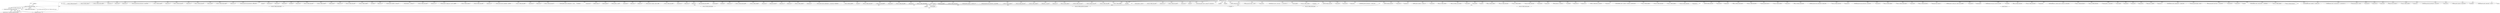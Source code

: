 digraph "0_stb_98fdfc6df88b1e34a736d5e126e6c8139c8de1a6_2@pointer" {
"1000138" [label="(Call,error(f, VORBIS_invalid_first_page))"];
"1000126" [label="(Call,start_page(f))"];
"1000107" [label="(MethodParameterIn,vorb *f)"];
"1000137" [label="(Return,return error(f, VORBIS_invalid_first_page);)"];
"1002110" [label="(Call,error(f, VORBIS_invalid_setup))"];
"1001020" [label="(Call,error(f, VORBIS_outofmem))"];
"1000254" [label="(Call,error(f, VORBIS_invalid_first_page))"];
"1002025" [label="(Call,get_bits(f, 3))"];
"1002907" [label="(Call,get_bits(f,8))"];
"1003196" [label="(Call,get_bits(f,16))"];
"1001392" [label="(Call,setup_temp_free(f,mults,sizeof(mults[0])*c->lookup_values))"];
"1001152" [label="(Call,error(f, VORBIS_outofmem))"];
"1002051" [label="(Call,get_bits(f, 8))"];
"1000585" [label="(Call,error(f, VORBIS_invalid_setup))"];
"1000603" [label="(Call,get_bits(f, 8))"];
"1000769" [label="(Call,error(f, VORBIS_invalid_setup))"];
"1000435" [label="(Call,start_packet(f))"];
"1000321" [label="(Call,error(f, VORBIS_invalid_first_page))"];
"1001843" [label="(Call,get_bits(f, 16))"];
"1001625" [label="(Call,setup_temp_free(f, mults,sizeof(mults[0])*c->lookup_values))"];
"1000332" [label="(Call,get8(f))"];
"1001896" [label="(Call,get_bits(f,16))"];
"1003203" [label="(Call,get_bits(f,8))"];
"1000500" [label="(Call,get_bits(f,8))"];
"1001243" [label="(Call,CHECK(f))"];
"1002453" [label="(Call,get_bits(f,6))"];
"1001340" [label="(Call,error(f, VORBIS_invalid_setup))"];
"1002637" [label="(Call,error(f, VORBIS_outofmem))"];
"1003238" [label="(Call,flush_packet(f))"];
"1001283" [label="(Call,get_bits(f, 32))"];
"1002065" [label="(Call,error(f, VORBIS_invalid_setup))"];
"1002535" [label="(Call,error(f, VORBIS_outofmem))"];
"1000573" [label="(Call,CHECK(f))"];
"1001291" [label="(Call,get_bits(f, 4))"];
"1003265" [label="(Call,setup_malloc(f, sizeof(float) * f->blocksize_1))"];
"1003388" [label="(Call,init_blocksize(f, 1, f->blocksize_1))"];
"1002984" [label="(Call,error(f, VORBIS_invalid_setup))"];
"1002398" [label="(Call,get_bits(f, 16))"];
"1000137" [label="(Return,return error(f, VORBIS_invalid_first_page);)"];
"1002771" [label="(Call,setup_malloc(f, f->mapping_count * sizeof(*f->mapping)))"];
"1003330" [label="(Call,error(f, VORBIS_outofmem))"];
"1001404" [label="(Call,error(f, VORBIS_invalid_setup))"];
"1001249" [label="(Call,get_bits(f, 4))"];
"1002702" [label="(Call,setup_malloc(f, sizeof(r->classdata[j][0]) * classwords))"];
"1000370" [label="(Call,error(f, VORBIS_invalid_setup))"];
"1002324" [label="(Call,get_bits(f, 6))"];
"1003118" [label="(Call,get_bits(f,8))"];
"1003018" [label="(Call,error(f, VORBIS_invalid_setup))"];
"1001469" [label="(Call,setup_malloc(f, sizeof(c->multiplicands[0]) * c->entries        * c->dimensions))"];
"1002504" [label="(Call,get_bits(f,5))"];
"1000259" [label="(Call,getn(f, header, 6))"];
"1000127" [label="(Identifier,f)"];
"1000422" [label="(Call,next_segment(f))"];
"1000875" [label="(Call,setup_malloc(f, c->entries))"];
"1003109" [label="(Call,get_bits(f,8))"];
"1000804" [label="(Call,get_bits(f,1))"];
"1000424" [label="(Call,skip(f, len))"];
"1002846" [label="(Call,setup_malloc(f, f->channels * sizeof(*m->chan)))"];
"1003132" [label="(Call,error(f, VORBIS_invalid_setup))"];
"1000616" [label="(Call,get_bits(f, 8))"];
"1002577" [label="(Call,get_bits(f, 8))"];
"1000328" [label="(Call,get32(f))"];
"1000445" [label="(Call,is_whole_packet_present(f, TRUE))"];
"1000465" [label="(Call,get8_packet(f))"];
"1001754" [label="(Call,CHECK(f))"];
"1003048" [label="(Call,get_bits(f, 4))"];
"1000403" [label="(Call,error(f, VORBIS_invalid_first_page))"];
"1000245" [label="(Call,error(f, VORBIS_invalid_first_page))"];
"1001181" [label="(Call,error(f, VORBIS_outofmem))"];
"1002876" [label="(Call,get_bits(f,4))"];
"1000753" [label="(Call,get_bits(f, ilog(limit)))"];
"1000125" [label="(Call,!start_page(f))"];
"1002035" [label="(Call,get_bits(f, 2))"];
"1002868" [label="(Call,get_bits(f,1))"];
"1000107" [label="(MethodParameterIn,vorb *f)"];
"1000992" [label="(Call,error(f, VORBIS_outofmem))"];
"1002495" [label="(Call,get_bits(f,3))"];
"1001446" [label="(Call,setup_malloc(f, sizeof(c->multiplicands[0]) * c->sorted_entries * c->dimensions))"];
"1002789" [label="(Call,error(f, VORBIS_outofmem))"];
"1000313" [label="(Call,get32(f))"];
"1003146" [label="(Call,error(f, VORBIS_invalid_setup))"];
"1003619" [label="(Call,stb_vorbis_get_file_offset(f))"];
"1001939" [label="(Call,get_bits(f,8))"];
"1003004" [label="(Call,error(f, VORBIS_invalid_setup))"];
"1002898" [label="(Call,get_bits(f,1))"];
"1000264" [label="(Call,error(f, VORBIS_unexpected_eof))"];
"1000190" [label="(Call,getn(f, header, 6))"];
"1000440" [label="(Call,IS_PUSH_MODE(f))"];
"1000138" [label="(Call,error(f, VORBIS_invalid_first_page))"];
"1000469" [label="(Call,error(f, VORBIS_invalid_setup))"];
"1003281" [label="(Call,setup_malloc(f, sizeof(float) * f->blocksize_1/2))"];
"1001683" [label="(Call,setup_temp_free(f, mults,sizeof(mults[0])*c->lookup_values))"];
"1001822" [label="(Call,error(f, VORBIS_outofmem))"];
"1001259" [label="(Call,error(f, VORBIS_invalid_setup))"];
"1001046" [label="(Call,error(f, VORBIS_outofmem))"];
"1001382" [label="(Call,get_bits(f, c->value_bits))"];
"1000130" [label="(ControlStructure,if (!(f->page_flag & PAGEFLAG_first_page)))"];
"1000590" [label="(Call,get_bits(f, 8))"];
"1003373" [label="(Call,error(f, VORBIS_outofmem))"];
"1000829" [label="(Call,error(f, VORBIS_invalid_setup))"];
"1003213" [label="(Call,error(f, VORBIS_invalid_setup))"];
"1001118" [label="(Call,error(f, VORBIS_invalid_setup))"];
"1003612" [label="(Call,error(f, VORBIS_outofmem))"];
"1000277" [label="(Call,get32(f))"];
"1000250" [label="(Call,get8(f))"];
"1000708" [label="(Call,setup_malloc(f, c->entries))"];
"1000611" [label="(Call,error(f, VORBIS_invalid_setup))"];
"1001275" [label="(Call,get_bits(f, 32))"];
"1001786" [label="(Call,error(f, VORBIS_invalid_setup))"];
"1002126" [label="(Call,get_bits(f,4))"];
"1000140" [label="(Identifier,VORBIS_invalid_first_page)"];
"1000288" [label="(Call,get8(f))"];
"1000139" [label="(Identifier,f)"];
"1001029" [label="(Call,setup_temp_malloc(f, sizeof(*c->codewords) * c->sorted_entries))"];
"1000232" [label="(Call,get8(f))"];
"1000395" [label="(Call,get8(f))"];
"1001855" [label="(Call,error(f, VORBIS_invalid_setup))"];
"1000898" [label="(Call,setup_temp_free(f, lengths, c->entries))"];
"1001903" [label="(Call,get_bits(f,6))"];
"1001161" [label="(Call,setup_malloc(f, sizeof(*c->sorted_values   ) * (c->sorted_entries+1)))"];
"1000414" [label="(Call,start_packet(f))"];
"1001695" [label="(Call,error(f, VORBIS_outofmem))"];
"1000126" [label="(Call,start_page(f))"];
"1000324" [label="(Call,get32(f))"];
"1000148" [label="(Call,error(f, VORBIS_invalid_first_page))"];
"1000683" [label="(Call,error(f, VORBIS_invalid_setup))"];
"1001918" [label="(Call,get_bits(f,4))"];
"1000632" [label="(Call,get_bits(f, 8))"];
"1003014" [label="(Call,get_bits(f,2))"];
"1001347" [label="(Call,setup_temp_malloc(f, sizeof(mults[0]) * c->lookup_values))"];
"1000158" [label="(Call,error(f, VORBIS_invalid_first_page))"];
"1002593" [label="(Call,error(f, VORBIS_invalid_setup))"];
"1001990" [label="(Call,get_bits(f, 4))"];
"1001969" [label="(Call,get_bits(f, 5))"];
"1003354" [label="(Call,setup_malloc(f, sizeof(float) * f->blocksize_1/2))"];
"1000657" [label="(Call,get_bits(f,1))"];
"1002864" [label="(Call,error(f, VORBIS_outofmem))"];
"1000306" [label="(Call,error(f, VORBIS_too_many_channels))"];
"1000731" [label="(Call,get_bits(f,5))"];
"1001910" [label="(Call,get_bits(f,8))"];
"1000326" [label="(Call,get32(f))"];
"1002353" [label="(Call,error(f, VORBIS_outofmem))"];
"1002473" [label="(Call,error(f, VORBIS_invalid_setup))"];
"1000717" [label="(Call,error(f, VORBIS_outofmem))"];
"1000492" [label="(Call,error(f, VORBIS_invalid_setup))"];
"1003100" [label="(Call,get_bits(f,8))"];
"1001882" [label="(Call,get_bits(f,8))"];
"1003378" [label="(Call,init_blocksize(f, 0, f->blocksize_0))"];
"1001656" [label="(Call,CHECK(f))"];
"1001778" [label="(Call,get_bits(f, 16))"];
"1002417" [label="(Call,get_bits(f, 24))"];
"1001943" [label="(Call,error(f, VORBIS_feature_not_supported))"];
"1003182" [label="(Call,get_bits(f,1))"];
"1002614" [label="(Call,setup_malloc(f, sizeof(*r->classdata) * f->codebooks[r->classbook].entries))"];
"1001066" [label="(Call,error(f, VORBIS_outofmem))"];
"1000382" [label="(Call,error(f, VORBIS_invalid_setup))"];
"1002723" [label="(Call,error(f, VORBIS_outofmem))"];
"1001637" [label="(Call,error(f, VORBIS_invalid_setup))"];
"1001794" [label="(Call,get_bits(f, 6))"];
"1000168" [label="(Call,error(f, VORBIS_invalid_first_page))"];
"1000390" [label="(Call,error(f, VORBIS_invalid_setup))"];
"1001889" [label="(Call,get_bits(f,16))"];
"1002761" [label="(Call,get_bits(f,6))"];
"1000272" [label="(Call,error(f, VORBIS_invalid_first_page))"];
"1003235" [label="(Call,error(f, VORBIS_invalid_setup))"];
"1001113" [label="(Call,setup_temp_free(f, values, 0))"];
"1001504" [label="(Call,error(f, VORBIS_outofmem))"];
"1000637" [label="(Call,get_bits(f, 8))"];
"1000281" [label="(Call,error(f, VORBIS_invalid_first_page))"];
"1001743" [label="(Call,setup_temp_free(f, mults, sizeof(mults[0])*c->lookup_values))"];
"1002436" [label="(Call,error(f, VORBIS_invalid_setup))"];
"1002829" [label="(Call,get_bits(f,16))"];
"1001206" [label="(Call,setup_temp_free(f, values, sizeof(*values)*c->sorted_entries))"];
"1003154" [label="(Call,get_bits(f, 6))"];
"1001362" [label="(Call,error(f, VORBIS_outofmem))"];
"1003623" [label="(MethodReturn,static int)"];
"1000296" [label="(Call,error(f, VORBIS_invalid_first_page))"];
"1002461" [label="(Call,get_bits(f,8))"];
"1000598" [label="(Call,error(f, VORBIS_invalid_setup))"];
"1002931" [label="(Call,get_bits(f, ilog(f->channels-1)))"];
"1002334" [label="(Call,setup_malloc(f, f->residue_count * sizeof(f->residue_config[0])))"];
"1001761" [label="(Call,get_bits(f, 6))"];
"1000485" [label="(Call,get8_packet(f))"];
"1001804" [label="(Call,setup_malloc(f, f->floor_count * sizeof(*f->floor_config)))"];
"1000960" [label="(Call,CHECK(f))"];
"1002968" [label="(Call,error(f, VORBIS_invalid_setup))"];
"1003064" [label="(Call,error(f, VORBIS_invalid_setup))"];
"1002118" [label="(Call,get_bits(f,2))"];
"1001216" [label="(Call,setup_temp_free(f, c->codewords, sizeof(*c->codewords)*c->sorted_entries))"];
"1002837" [label="(Call,error(f, VORBIS_invalid_setup))"];
"1002410" [label="(Call,error(f, VORBIS_invalid_setup))"];
"1001009" [label="(Call,setup_malloc(f, c->sorted_entries))"];
"1000408" [label="(Call,start_page(f))"];
"1000667" [label="(Call,get_bits(f,1))"];
"1002499" [label="(Call,get_bits(f,1))"];
"1003189" [label="(Call,get_bits(f,16))"];
"1002194" [label="(Call,get_bits(f, g->rangebits))"];
"1000816" [label="(Call,get_bits(f, 5))"];
"1001664" [label="(Call,setup_malloc(f, sizeof(c->multiplicands[0]) * c->lookup_values))"];
"1001230" [label="(Call,setup_temp_free(f, lengths, c->entries))"];
"1001053" [label="(Call,setup_temp_malloc(f, sizeof(*values) * c->sorted_entries))"];
"1002444" [label="(Call,get_bits(f,24))"];
"1000646" [label="(Call,get_bits(f, 8))"];
"1000236" [label="(Call,get8(f))"];
"1002516" [label="(Call,setup_malloc(f, sizeof(r->residue_books[0]) * r->classifications))"];
"1000887" [label="(Call,error(f, VORBIS_outofmem))"];
"1003223" [label="(Call,error(f, VORBIS_invalid_setup))"];
"1000240" [label="(Call,error(f, VORBIS_ogg_skeleton_not_supported))"];
"1000510" [label="(Call,setup_malloc(f, sizeof(*f->codebooks) * f->codebook_count))"];
"1001132" [label="(Call,setup_malloc(f, sizeof(*c->sorted_codewords) * (c->sorted_entries+1)))"];
"1000694" [label="(Call,setup_temp_malloc(f, c->entries))"];
"1000625" [label="(Call,get_bits(f, 8))"];
"1002424" [label="(Call,get_bits(f, 24))"];
"1002093" [label="(Call,get_bits(f,8))"];
"1002947" [label="(Call,get_bits(f, ilog(f->channels-1)))"];
"1000528" [label="(Call,error(f, VORBIS_outofmem))"];
"1001299" [label="(Call,get_bits(f,1))"];
"1001492" [label="(Call,setup_temp_free(f,mults,sizeof(mults[0])*c->lookup_values))"];
"1000577" [label="(Call,get_bits(f, 8))"];
"1003299" [label="(Call,setup_malloc(f, sizeof(int16) * longest_floorlist))"];
"1001756" [label="(Call,CHECK(f))"];
"1000974" [label="(Call,setup_malloc(f, sizeof(c->codewords[0]) * c->entries))"];
"1000138" -> "1000137"  [label="AST: "];
"1000138" -> "1000140"  [label="CFG: "];
"1000139" -> "1000138"  [label="AST: "];
"1000140" -> "1000138"  [label="AST: "];
"1000137" -> "1000138"  [label="CFG: "];
"1000138" -> "1003623"  [label="DDG: f"];
"1000138" -> "1003623"  [label="DDG: VORBIS_invalid_first_page"];
"1000138" -> "1003623"  [label="DDG: error(f, VORBIS_invalid_first_page)"];
"1000138" -> "1000137"  [label="DDG: error(f, VORBIS_invalid_first_page)"];
"1000126" -> "1000138"  [label="DDG: f"];
"1000107" -> "1000138"  [label="DDG: f"];
"1000126" -> "1000125"  [label="AST: "];
"1000126" -> "1000127"  [label="CFG: "];
"1000127" -> "1000126"  [label="AST: "];
"1000125" -> "1000126"  [label="CFG: "];
"1000126" -> "1003623"  [label="DDG: f"];
"1000126" -> "1000125"  [label="DDG: f"];
"1000107" -> "1000126"  [label="DDG: f"];
"1000126" -> "1000148"  [label="DDG: f"];
"1000126" -> "1000158"  [label="DDG: f"];
"1000126" -> "1000168"  [label="DDG: f"];
"1000126" -> "1000190"  [label="DDG: f"];
"1000126" -> "1000240"  [label="DDG: f"];
"1000126" -> "1000245"  [label="DDG: f"];
"1000126" -> "1000250"  [label="DDG: f"];
"1000107" -> "1000106"  [label="AST: "];
"1000107" -> "1003623"  [label="DDG: f"];
"1000107" -> "1000148"  [label="DDG: f"];
"1000107" -> "1000158"  [label="DDG: f"];
"1000107" -> "1000168"  [label="DDG: f"];
"1000107" -> "1000190"  [label="DDG: f"];
"1000107" -> "1000232"  [label="DDG: f"];
"1000107" -> "1000236"  [label="DDG: f"];
"1000107" -> "1000240"  [label="DDG: f"];
"1000107" -> "1000245"  [label="DDG: f"];
"1000107" -> "1000250"  [label="DDG: f"];
"1000107" -> "1000254"  [label="DDG: f"];
"1000107" -> "1000259"  [label="DDG: f"];
"1000107" -> "1000264"  [label="DDG: f"];
"1000107" -> "1000272"  [label="DDG: f"];
"1000107" -> "1000277"  [label="DDG: f"];
"1000107" -> "1000281"  [label="DDG: f"];
"1000107" -> "1000288"  [label="DDG: f"];
"1000107" -> "1000296"  [label="DDG: f"];
"1000107" -> "1000306"  [label="DDG: f"];
"1000107" -> "1000313"  [label="DDG: f"];
"1000107" -> "1000321"  [label="DDG: f"];
"1000107" -> "1000324"  [label="DDG: f"];
"1000107" -> "1000326"  [label="DDG: f"];
"1000107" -> "1000328"  [label="DDG: f"];
"1000107" -> "1000332"  [label="DDG: f"];
"1000107" -> "1000370"  [label="DDG: f"];
"1000107" -> "1000382"  [label="DDG: f"];
"1000107" -> "1000390"  [label="DDG: f"];
"1000107" -> "1000395"  [label="DDG: f"];
"1000107" -> "1000403"  [label="DDG: f"];
"1000107" -> "1000408"  [label="DDG: f"];
"1000107" -> "1000414"  [label="DDG: f"];
"1000107" -> "1000422"  [label="DDG: f"];
"1000107" -> "1000424"  [label="DDG: f"];
"1000107" -> "1000435"  [label="DDG: f"];
"1000107" -> "1000440"  [label="DDG: f"];
"1000107" -> "1000445"  [label="DDG: f"];
"1000107" -> "1000465"  [label="DDG: f"];
"1000107" -> "1000469"  [label="DDG: f"];
"1000107" -> "1000485"  [label="DDG: f"];
"1000107" -> "1000492"  [label="DDG: f"];
"1000107" -> "1000500"  [label="DDG: f"];
"1000107" -> "1000510"  [label="DDG: f"];
"1000107" -> "1000528"  [label="DDG: f"];
"1000107" -> "1000573"  [label="DDG: f"];
"1000107" -> "1000577"  [label="DDG: f"];
"1000107" -> "1000585"  [label="DDG: f"];
"1000107" -> "1000590"  [label="DDG: f"];
"1000107" -> "1000598"  [label="DDG: f"];
"1000107" -> "1000603"  [label="DDG: f"];
"1000107" -> "1000611"  [label="DDG: f"];
"1000107" -> "1000616"  [label="DDG: f"];
"1000107" -> "1000625"  [label="DDG: f"];
"1000107" -> "1000632"  [label="DDG: f"];
"1000107" -> "1000637"  [label="DDG: f"];
"1000107" -> "1000646"  [label="DDG: f"];
"1000107" -> "1000657"  [label="DDG: f"];
"1000107" -> "1000667"  [label="DDG: f"];
"1000107" -> "1000683"  [label="DDG: f"];
"1000107" -> "1000694"  [label="DDG: f"];
"1000107" -> "1000708"  [label="DDG: f"];
"1000107" -> "1000717"  [label="DDG: f"];
"1000107" -> "1000731"  [label="DDG: f"];
"1000107" -> "1000753"  [label="DDG: f"];
"1000107" -> "1000769"  [label="DDG: f"];
"1000107" -> "1000804"  [label="DDG: f"];
"1000107" -> "1000816"  [label="DDG: f"];
"1000107" -> "1000829"  [label="DDG: f"];
"1000107" -> "1000875"  [label="DDG: f"];
"1000107" -> "1000887"  [label="DDG: f"];
"1000107" -> "1000898"  [label="DDG: f"];
"1000107" -> "1000960"  [label="DDG: f"];
"1000107" -> "1000974"  [label="DDG: f"];
"1000107" -> "1000992"  [label="DDG: f"];
"1000107" -> "1001009"  [label="DDG: f"];
"1000107" -> "1001020"  [label="DDG: f"];
"1000107" -> "1001029"  [label="DDG: f"];
"1000107" -> "1001046"  [label="DDG: f"];
"1000107" -> "1001053"  [label="DDG: f"];
"1000107" -> "1001066"  [label="DDG: f"];
"1000107" -> "1001113"  [label="DDG: f"];
"1000107" -> "1001118"  [label="DDG: f"];
"1000107" -> "1001132"  [label="DDG: f"];
"1000107" -> "1001152"  [label="DDG: f"];
"1000107" -> "1001161"  [label="DDG: f"];
"1000107" -> "1001181"  [label="DDG: f"];
"1000107" -> "1001206"  [label="DDG: f"];
"1000107" -> "1001216"  [label="DDG: f"];
"1000107" -> "1001230"  [label="DDG: f"];
"1000107" -> "1001243"  [label="DDG: f"];
"1000107" -> "1001249"  [label="DDG: f"];
"1000107" -> "1001259"  [label="DDG: f"];
"1000107" -> "1001275"  [label="DDG: f"];
"1000107" -> "1001283"  [label="DDG: f"];
"1000107" -> "1001291"  [label="DDG: f"];
"1000107" -> "1001299"  [label="DDG: f"];
"1000107" -> "1001340"  [label="DDG: f"];
"1000107" -> "1001347"  [label="DDG: f"];
"1000107" -> "1001362"  [label="DDG: f"];
"1000107" -> "1001382"  [label="DDG: f"];
"1000107" -> "1001392"  [label="DDG: f"];
"1000107" -> "1001404"  [label="DDG: f"];
"1000107" -> "1001446"  [label="DDG: f"];
"1000107" -> "1001469"  [label="DDG: f"];
"1000107" -> "1001492"  [label="DDG: f"];
"1000107" -> "1001504"  [label="DDG: f"];
"1000107" -> "1001625"  [label="DDG: f"];
"1000107" -> "1001637"  [label="DDG: f"];
"1000107" -> "1001656"  [label="DDG: f"];
"1000107" -> "1001664"  [label="DDG: f"];
"1000107" -> "1001683"  [label="DDG: f"];
"1000107" -> "1001695"  [label="DDG: f"];
"1000107" -> "1001743"  [label="DDG: f"];
"1000107" -> "1001754"  [label="DDG: f"];
"1000107" -> "1001756"  [label="DDG: f"];
"1000107" -> "1001761"  [label="DDG: f"];
"1000107" -> "1001778"  [label="DDG: f"];
"1000107" -> "1001786"  [label="DDG: f"];
"1000107" -> "1001794"  [label="DDG: f"];
"1000107" -> "1001804"  [label="DDG: f"];
"1000107" -> "1001822"  [label="DDG: f"];
"1000107" -> "1001843"  [label="DDG: f"];
"1000107" -> "1001855"  [label="DDG: f"];
"1000107" -> "1001882"  [label="DDG: f"];
"1000107" -> "1001889"  [label="DDG: f"];
"1000107" -> "1001896"  [label="DDG: f"];
"1000107" -> "1001903"  [label="DDG: f"];
"1000107" -> "1001910"  [label="DDG: f"];
"1000107" -> "1001918"  [label="DDG: f"];
"1000107" -> "1001939"  [label="DDG: f"];
"1000107" -> "1001943"  [label="DDG: f"];
"1000107" -> "1001969"  [label="DDG: f"];
"1000107" -> "1001990"  [label="DDG: f"];
"1000107" -> "1002025"  [label="DDG: f"];
"1000107" -> "1002035"  [label="DDG: f"];
"1000107" -> "1002051"  [label="DDG: f"];
"1000107" -> "1002065"  [label="DDG: f"];
"1000107" -> "1002093"  [label="DDG: f"];
"1000107" -> "1002110"  [label="DDG: f"];
"1000107" -> "1002118"  [label="DDG: f"];
"1000107" -> "1002126"  [label="DDG: f"];
"1000107" -> "1002194"  [label="DDG: f"];
"1000107" -> "1002324"  [label="DDG: f"];
"1000107" -> "1002334"  [label="DDG: f"];
"1000107" -> "1002353"  [label="DDG: f"];
"1000107" -> "1002398"  [label="DDG: f"];
"1000107" -> "1002410"  [label="DDG: f"];
"1000107" -> "1002417"  [label="DDG: f"];
"1000107" -> "1002424"  [label="DDG: f"];
"1000107" -> "1002436"  [label="DDG: f"];
"1000107" -> "1002444"  [label="DDG: f"];
"1000107" -> "1002453"  [label="DDG: f"];
"1000107" -> "1002461"  [label="DDG: f"];
"1000107" -> "1002473"  [label="DDG: f"];
"1000107" -> "1002495"  [label="DDG: f"];
"1000107" -> "1002499"  [label="DDG: f"];
"1000107" -> "1002504"  [label="DDG: f"];
"1000107" -> "1002516"  [label="DDG: f"];
"1000107" -> "1002535"  [label="DDG: f"];
"1000107" -> "1002577"  [label="DDG: f"];
"1000107" -> "1002593"  [label="DDG: f"];
"1000107" -> "1002614"  [label="DDG: f"];
"1000107" -> "1002637"  [label="DDG: f"];
"1000107" -> "1002702"  [label="DDG: f"];
"1000107" -> "1002723"  [label="DDG: f"];
"1000107" -> "1002761"  [label="DDG: f"];
"1000107" -> "1002771"  [label="DDG: f"];
"1000107" -> "1002789"  [label="DDG: f"];
"1000107" -> "1002829"  [label="DDG: f"];
"1000107" -> "1002837"  [label="DDG: f"];
"1000107" -> "1002846"  [label="DDG: f"];
"1000107" -> "1002864"  [label="DDG: f"];
"1000107" -> "1002868"  [label="DDG: f"];
"1000107" -> "1002876"  [label="DDG: f"];
"1000107" -> "1002898"  [label="DDG: f"];
"1000107" -> "1002907"  [label="DDG: f"];
"1000107" -> "1002931"  [label="DDG: f"];
"1000107" -> "1002947"  [label="DDG: f"];
"1000107" -> "1002968"  [label="DDG: f"];
"1000107" -> "1002984"  [label="DDG: f"];
"1000107" -> "1003004"  [label="DDG: f"];
"1000107" -> "1003014"  [label="DDG: f"];
"1000107" -> "1003018"  [label="DDG: f"];
"1000107" -> "1003048"  [label="DDG: f"];
"1000107" -> "1003064"  [label="DDG: f"];
"1000107" -> "1003100"  [label="DDG: f"];
"1000107" -> "1003109"  [label="DDG: f"];
"1000107" -> "1003118"  [label="DDG: f"];
"1000107" -> "1003132"  [label="DDG: f"];
"1000107" -> "1003146"  [label="DDG: f"];
"1000107" -> "1003154"  [label="DDG: f"];
"1000107" -> "1003182"  [label="DDG: f"];
"1000107" -> "1003189"  [label="DDG: f"];
"1000107" -> "1003196"  [label="DDG: f"];
"1000107" -> "1003203"  [label="DDG: f"];
"1000107" -> "1003213"  [label="DDG: f"];
"1000107" -> "1003223"  [label="DDG: f"];
"1000107" -> "1003235"  [label="DDG: f"];
"1000107" -> "1003238"  [label="DDG: f"];
"1000107" -> "1003265"  [label="DDG: f"];
"1000107" -> "1003281"  [label="DDG: f"];
"1000107" -> "1003299"  [label="DDG: f"];
"1000107" -> "1003330"  [label="DDG: f"];
"1000107" -> "1003354"  [label="DDG: f"];
"1000107" -> "1003373"  [label="DDG: f"];
"1000107" -> "1003378"  [label="DDG: f"];
"1000107" -> "1003388"  [label="DDG: f"];
"1000107" -> "1003612"  [label="DDG: f"];
"1000107" -> "1003619"  [label="DDG: f"];
"1000137" -> "1000130"  [label="AST: "];
"1003623" -> "1000137"  [label="CFG: "];
"1000137" -> "1003623"  [label="DDG: <RET>"];
}
